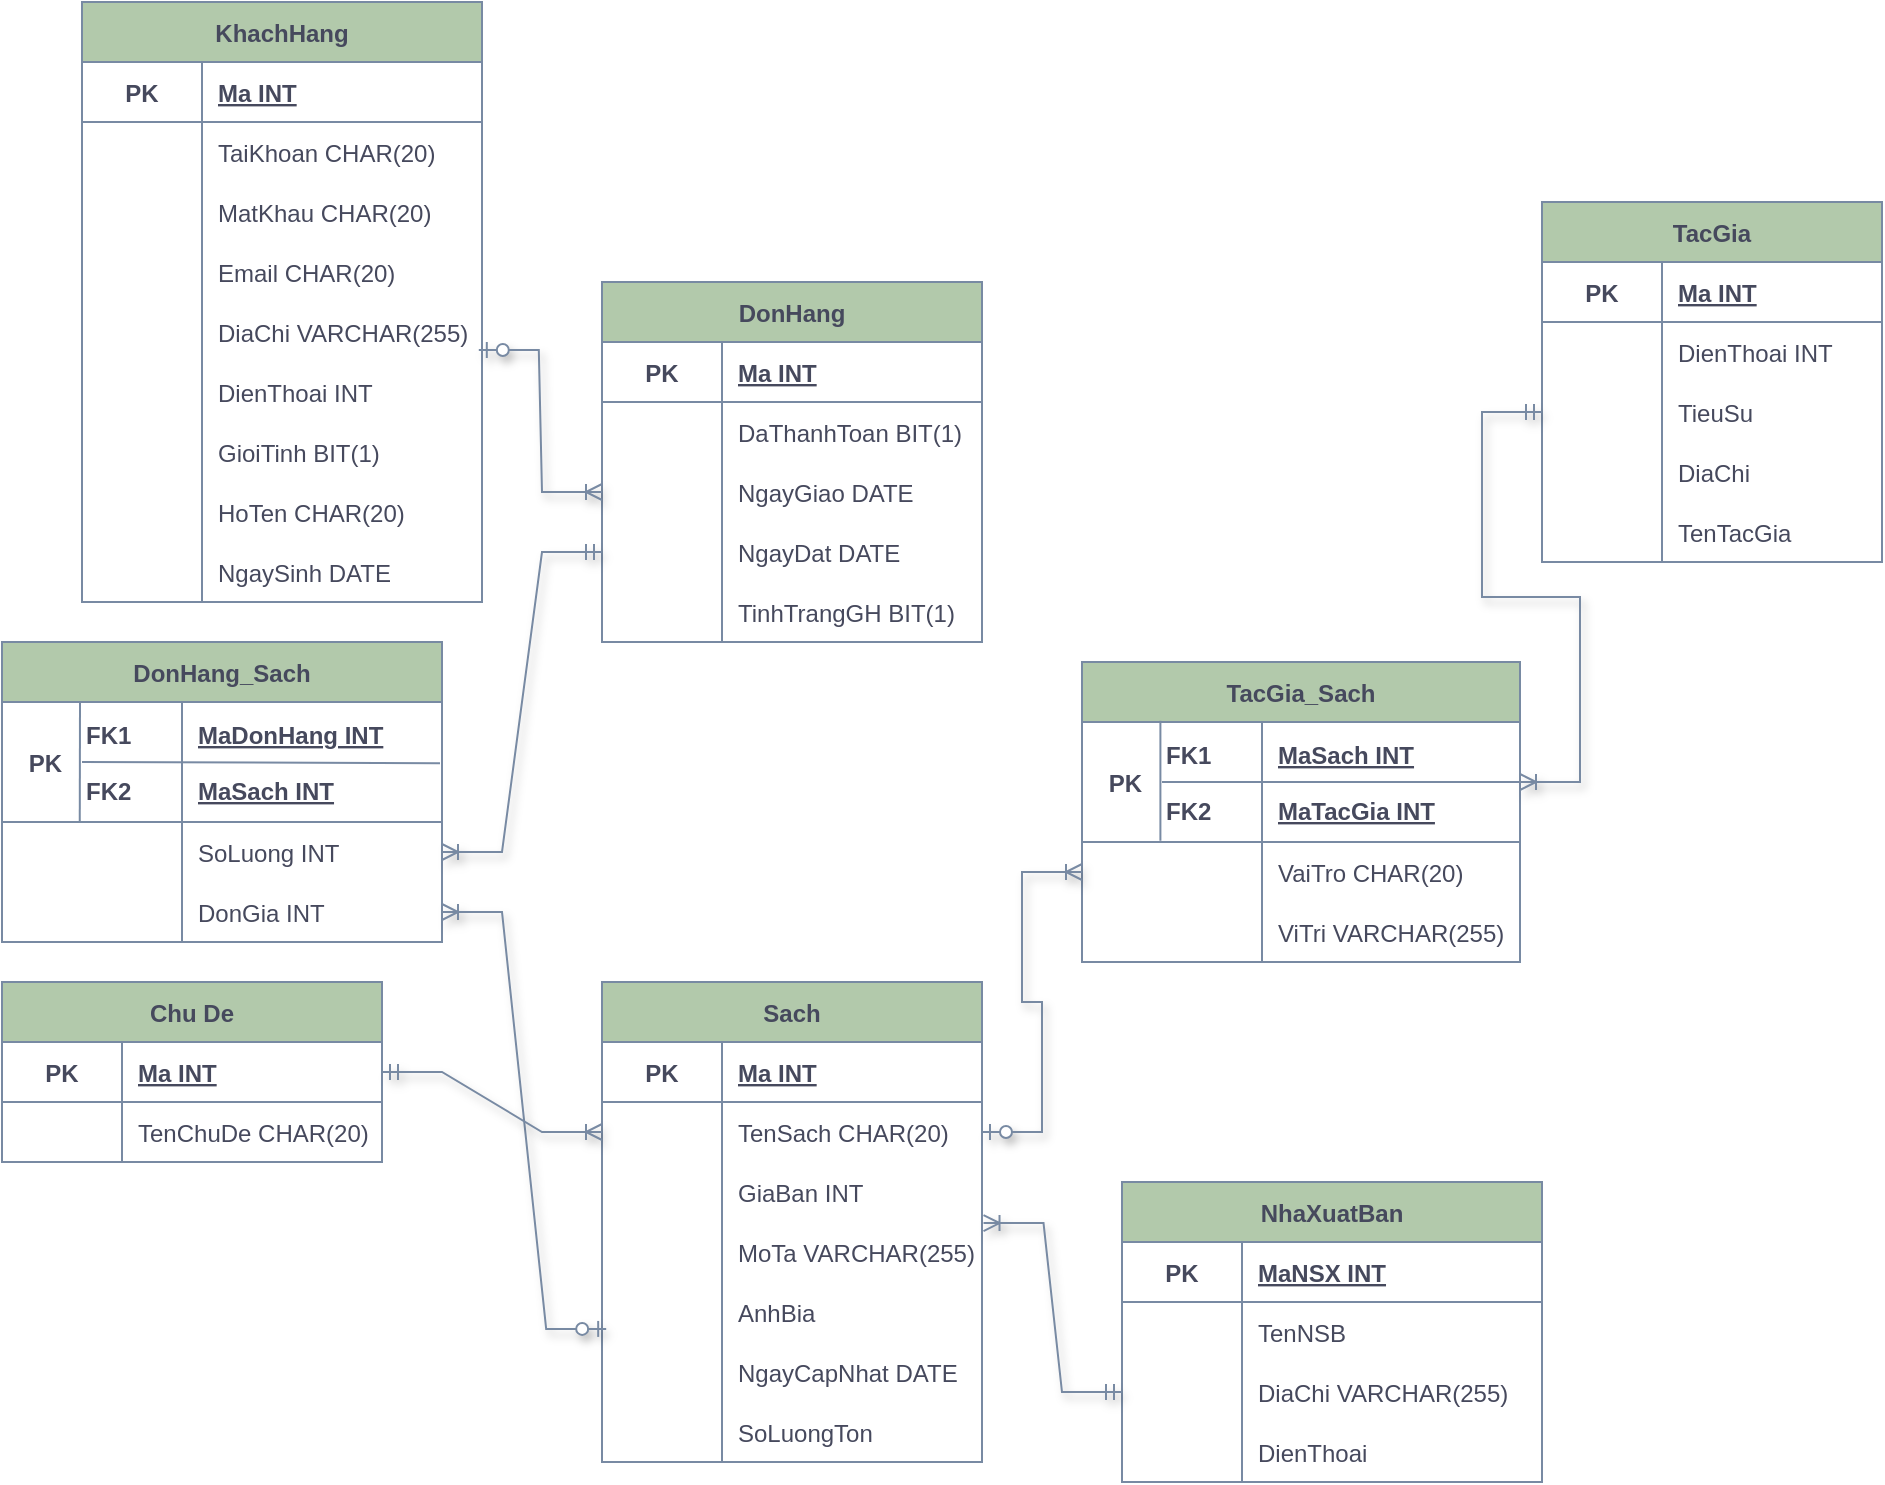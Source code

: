 <mxfile version="20.6.2" type="github">
  <diagram id="5aruswekyXqFwr4gYs5d" name="Trang-1">
    <mxGraphModel dx="876" dy="1682" grid="1" gridSize="10" guides="1" tooltips="1" connect="1" arrows="1" fold="1" page="1" pageScale="1" pageWidth="827" pageHeight="1169" math="0" shadow="0">
      <root>
        <mxCell id="0" />
        <mxCell id="1" parent="0" />
        <mxCell id="GRVDLjK3lSLlRj46JylQ-1" value="NhaXuatBan" style="shape=table;startSize=30;container=1;collapsible=1;childLayout=tableLayout;fixedRows=1;rowLines=0;fontStyle=1;align=center;resizeLast=1;fillColor=#B2C9AB;strokeColor=#788AA3;fontColor=#46495D;" parent="1" vertex="1">
          <mxGeometry x="660" y="250" width="210" height="150" as="geometry" />
        </mxCell>
        <mxCell id="GRVDLjK3lSLlRj46JylQ-5" value="" style="shape=tableRow;horizontal=0;startSize=0;swimlaneHead=0;swimlaneBody=0;fillColor=none;collapsible=0;dropTarget=0;points=[[0,0.5],[1,0.5]];portConstraint=eastwest;top=0;left=0;right=0;bottom=1;strokeColor=#788AA3;fontColor=#46495D;" parent="GRVDLjK3lSLlRj46JylQ-1" vertex="1">
          <mxGeometry y="30" width="210" height="30" as="geometry" />
        </mxCell>
        <mxCell id="GRVDLjK3lSLlRj46JylQ-6" value="PK" style="shape=partialRectangle;connectable=0;fillColor=none;top=0;left=0;bottom=0;right=0;fontStyle=1;overflow=hidden;strokeColor=#788AA3;fontColor=#46495D;" parent="GRVDLjK3lSLlRj46JylQ-5" vertex="1">
          <mxGeometry width="60" height="30" as="geometry">
            <mxRectangle width="60" height="30" as="alternateBounds" />
          </mxGeometry>
        </mxCell>
        <mxCell id="GRVDLjK3lSLlRj46JylQ-7" value="MaNSX INT" style="shape=partialRectangle;connectable=0;fillColor=none;top=0;left=0;bottom=0;right=0;align=left;spacingLeft=6;fontStyle=5;overflow=hidden;strokeColor=#788AA3;fontColor=#46495D;" parent="GRVDLjK3lSLlRj46JylQ-5" vertex="1">
          <mxGeometry x="60" width="150" height="30" as="geometry">
            <mxRectangle width="150" height="30" as="alternateBounds" />
          </mxGeometry>
        </mxCell>
        <mxCell id="GRVDLjK3lSLlRj46JylQ-8" value="" style="shape=tableRow;horizontal=0;startSize=0;swimlaneHead=0;swimlaneBody=0;fillColor=none;collapsible=0;dropTarget=0;points=[[0,0.5],[1,0.5]];portConstraint=eastwest;top=0;left=0;right=0;bottom=0;strokeColor=#788AA3;fontColor=#46495D;" parent="GRVDLjK3lSLlRj46JylQ-1" vertex="1">
          <mxGeometry y="60" width="210" height="30" as="geometry" />
        </mxCell>
        <mxCell id="GRVDLjK3lSLlRj46JylQ-9" value="" style="shape=partialRectangle;connectable=0;fillColor=none;top=0;left=0;bottom=0;right=0;editable=1;overflow=hidden;strokeColor=#788AA3;fontColor=#46495D;" parent="GRVDLjK3lSLlRj46JylQ-8" vertex="1">
          <mxGeometry width="60" height="30" as="geometry">
            <mxRectangle width="60" height="30" as="alternateBounds" />
          </mxGeometry>
        </mxCell>
        <mxCell id="GRVDLjK3lSLlRj46JylQ-10" value="TenNSB" style="shape=partialRectangle;connectable=0;fillColor=none;top=0;left=0;bottom=0;right=0;align=left;spacingLeft=6;overflow=hidden;strokeColor=#788AA3;fontColor=#46495D;" parent="GRVDLjK3lSLlRj46JylQ-8" vertex="1">
          <mxGeometry x="60" width="150" height="30" as="geometry">
            <mxRectangle width="150" height="30" as="alternateBounds" />
          </mxGeometry>
        </mxCell>
        <mxCell id="GRVDLjK3lSLlRj46JylQ-11" value="" style="shape=tableRow;horizontal=0;startSize=0;swimlaneHead=0;swimlaneBody=0;fillColor=none;collapsible=0;dropTarget=0;points=[[0,0.5],[1,0.5]];portConstraint=eastwest;top=0;left=0;right=0;bottom=0;strokeColor=#788AA3;fontColor=#46495D;" parent="GRVDLjK3lSLlRj46JylQ-1" vertex="1">
          <mxGeometry y="90" width="210" height="30" as="geometry" />
        </mxCell>
        <mxCell id="GRVDLjK3lSLlRj46JylQ-12" value="" style="shape=partialRectangle;connectable=0;fillColor=none;top=0;left=0;bottom=0;right=0;editable=1;overflow=hidden;strokeColor=#788AA3;fontColor=#46495D;" parent="GRVDLjK3lSLlRj46JylQ-11" vertex="1">
          <mxGeometry width="60" height="30" as="geometry">
            <mxRectangle width="60" height="30" as="alternateBounds" />
          </mxGeometry>
        </mxCell>
        <mxCell id="GRVDLjK3lSLlRj46JylQ-13" value="DiaChi VARCHAR(255)" style="shape=partialRectangle;connectable=0;fillColor=none;top=0;left=0;bottom=0;right=0;align=left;spacingLeft=6;overflow=hidden;strokeColor=#788AA3;fontColor=#46495D;" parent="GRVDLjK3lSLlRj46JylQ-11" vertex="1">
          <mxGeometry x="60" width="150" height="30" as="geometry">
            <mxRectangle width="150" height="30" as="alternateBounds" />
          </mxGeometry>
        </mxCell>
        <mxCell id="_8lqPlFzKBFkI5BumhjP-27" value="" style="shape=tableRow;horizontal=0;startSize=0;swimlaneHead=0;swimlaneBody=0;fillColor=none;collapsible=0;dropTarget=0;points=[[0,0.5],[1,0.5]];portConstraint=eastwest;top=0;left=0;right=0;bottom=0;strokeColor=#788AA3;fontColor=#46495D;" parent="GRVDLjK3lSLlRj46JylQ-1" vertex="1">
          <mxGeometry y="120" width="210" height="30" as="geometry" />
        </mxCell>
        <mxCell id="_8lqPlFzKBFkI5BumhjP-28" value="" style="shape=partialRectangle;connectable=0;fillColor=none;top=0;left=0;bottom=0;right=0;editable=1;overflow=hidden;strokeColor=#788AA3;fontColor=#46495D;" parent="_8lqPlFzKBFkI5BumhjP-27" vertex="1">
          <mxGeometry width="60" height="30" as="geometry">
            <mxRectangle width="60" height="30" as="alternateBounds" />
          </mxGeometry>
        </mxCell>
        <mxCell id="_8lqPlFzKBFkI5BumhjP-29" value="DienThoai" style="shape=partialRectangle;connectable=0;fillColor=none;top=0;left=0;bottom=0;right=0;align=left;spacingLeft=6;overflow=hidden;strokeColor=#788AA3;fontColor=#46495D;" parent="_8lqPlFzKBFkI5BumhjP-27" vertex="1">
          <mxGeometry x="60" width="150" height="30" as="geometry">
            <mxRectangle width="150" height="30" as="alternateBounds" />
          </mxGeometry>
        </mxCell>
        <mxCell id="GRVDLjK3lSLlRj46JylQ-27" value="TacGia_Sach" style="shape=table;startSize=30;container=1;collapsible=1;childLayout=tableLayout;fixedRows=1;rowLines=0;fontStyle=1;align=center;resizeLast=1;fillColor=#B2C9AB;strokeColor=#788AA3;fontColor=#46495D;" parent="1" vertex="1">
          <mxGeometry x="640" y="-10" width="219" height="150" as="geometry" />
        </mxCell>
        <mxCell id="GRVDLjK3lSLlRj46JylQ-31" value="" style="shape=tableRow;horizontal=0;startSize=0;swimlaneHead=0;swimlaneBody=0;fillColor=none;collapsible=0;dropTarget=0;points=[[0,0.5],[1,0.5]];portConstraint=eastwest;top=0;left=0;right=0;bottom=1;strokeColor=#788AA3;fontColor=#46495D;" parent="GRVDLjK3lSLlRj46JylQ-27" vertex="1">
          <mxGeometry y="30" width="219" height="60" as="geometry" />
        </mxCell>
        <mxCell id="GRVDLjK3lSLlRj46JylQ-32" value="     FK1&#xa; PK               &#xa;     FK2" style="shape=partialRectangle;connectable=0;fillColor=none;top=0;left=0;bottom=0;right=0;fontStyle=1;overflow=hidden;strokeColor=#788AA3;fontColor=#46495D;" parent="GRVDLjK3lSLlRj46JylQ-31" vertex="1">
          <mxGeometry width="90" height="60" as="geometry">
            <mxRectangle width="90" height="60" as="alternateBounds" />
          </mxGeometry>
        </mxCell>
        <mxCell id="GRVDLjK3lSLlRj46JylQ-33" value="MaSach INT&#xa;&#xa;MaTacGia INT" style="shape=partialRectangle;connectable=0;fillColor=none;top=0;left=0;bottom=0;right=0;align=left;spacingLeft=6;fontStyle=5;overflow=hidden;strokeColor=#788AA3;fontColor=#46495D;" parent="GRVDLjK3lSLlRj46JylQ-31" vertex="1">
          <mxGeometry x="90" width="129" height="60" as="geometry">
            <mxRectangle width="129" height="60" as="alternateBounds" />
          </mxGeometry>
        </mxCell>
        <mxCell id="GRVDLjK3lSLlRj46JylQ-34" value="" style="shape=tableRow;horizontal=0;startSize=0;swimlaneHead=0;swimlaneBody=0;fillColor=none;collapsible=0;dropTarget=0;points=[[0,0.5],[1,0.5]];portConstraint=eastwest;top=0;left=0;right=0;bottom=0;strokeColor=#788AA3;fontColor=#46495D;" parent="GRVDLjK3lSLlRj46JylQ-27" vertex="1">
          <mxGeometry y="90" width="219" height="30" as="geometry" />
        </mxCell>
        <mxCell id="GRVDLjK3lSLlRj46JylQ-35" value="" style="shape=partialRectangle;connectable=0;fillColor=none;top=0;left=0;bottom=0;right=0;editable=1;overflow=hidden;strokeColor=#788AA3;fontColor=#46495D;" parent="GRVDLjK3lSLlRj46JylQ-34" vertex="1">
          <mxGeometry width="90" height="30" as="geometry">
            <mxRectangle width="90" height="30" as="alternateBounds" />
          </mxGeometry>
        </mxCell>
        <mxCell id="GRVDLjK3lSLlRj46JylQ-36" value="VaiTro CHAR(20)" style="shape=partialRectangle;connectable=0;fillColor=none;top=0;left=0;bottom=0;right=0;align=left;spacingLeft=6;overflow=hidden;strokeColor=#788AA3;fontColor=#46495D;" parent="GRVDLjK3lSLlRj46JylQ-34" vertex="1">
          <mxGeometry x="90" width="129" height="30" as="geometry">
            <mxRectangle width="129" height="30" as="alternateBounds" />
          </mxGeometry>
        </mxCell>
        <mxCell id="GRVDLjK3lSLlRj46JylQ-37" value="" style="shape=tableRow;horizontal=0;startSize=0;swimlaneHead=0;swimlaneBody=0;fillColor=none;collapsible=0;dropTarget=0;points=[[0,0.5],[1,0.5]];portConstraint=eastwest;top=0;left=0;right=0;bottom=0;strokeColor=#788AA3;fontColor=#46495D;" parent="GRVDLjK3lSLlRj46JylQ-27" vertex="1">
          <mxGeometry y="120" width="219" height="30" as="geometry" />
        </mxCell>
        <mxCell id="GRVDLjK3lSLlRj46JylQ-38" value="" style="shape=partialRectangle;connectable=0;fillColor=none;top=0;left=0;bottom=0;right=0;editable=1;overflow=hidden;strokeColor=#788AA3;fontColor=#46495D;" parent="GRVDLjK3lSLlRj46JylQ-37" vertex="1">
          <mxGeometry width="90" height="30" as="geometry">
            <mxRectangle width="90" height="30" as="alternateBounds" />
          </mxGeometry>
        </mxCell>
        <mxCell id="GRVDLjK3lSLlRj46JylQ-39" value="ViTri VARCHAR(255)" style="shape=partialRectangle;connectable=0;fillColor=none;top=0;left=0;bottom=0;right=0;align=left;spacingLeft=6;overflow=hidden;strokeColor=#788AA3;fontColor=#46495D;" parent="GRVDLjK3lSLlRj46JylQ-37" vertex="1">
          <mxGeometry x="90" width="129" height="30" as="geometry">
            <mxRectangle width="129" height="30" as="alternateBounds" />
          </mxGeometry>
        </mxCell>
        <mxCell id="cKIU4XEHDdA_lgJyvYs4-10" value="" style="endArrow=none;html=1;rounded=0;shadow=0;strokeColor=#788AA3;fontColor=#46495D;fillColor=#B2C9AB;exitX=0.179;exitY=-0.01;exitDx=0;exitDy=0;exitPerimeter=0;entryX=0.179;entryY=-0.021;entryDx=0;entryDy=0;entryPerimeter=0;" edge="1" parent="GRVDLjK3lSLlRj46JylQ-27" source="GRVDLjK3lSLlRj46JylQ-31" target="GRVDLjK3lSLlRj46JylQ-34">
          <mxGeometry relative="1" as="geometry">
            <mxPoint x="-80" y="110" as="sourcePoint" />
            <mxPoint x="34" y="80" as="targetPoint" />
          </mxGeometry>
        </mxCell>
        <mxCell id="GRVDLjK3lSLlRj46JylQ-40" value="Sach" style="shape=table;startSize=30;container=1;collapsible=1;childLayout=tableLayout;fixedRows=1;rowLines=0;fontStyle=1;align=center;resizeLast=1;fillColor=#B2C9AB;strokeColor=#788AA3;fontColor=#46495D;" parent="1" vertex="1">
          <mxGeometry x="400" y="150" width="190" height="240" as="geometry" />
        </mxCell>
        <mxCell id="GRVDLjK3lSLlRj46JylQ-44" value="" style="shape=tableRow;horizontal=0;startSize=0;swimlaneHead=0;swimlaneBody=0;fillColor=none;collapsible=0;dropTarget=0;points=[[0,0.5],[1,0.5]];portConstraint=eastwest;top=0;left=0;right=0;bottom=1;strokeColor=#788AA3;fontColor=#46495D;" parent="GRVDLjK3lSLlRj46JylQ-40" vertex="1">
          <mxGeometry y="30" width="190" height="30" as="geometry" />
        </mxCell>
        <mxCell id="GRVDLjK3lSLlRj46JylQ-45" value="PK" style="shape=partialRectangle;connectable=0;fillColor=none;top=0;left=0;bottom=0;right=0;fontStyle=1;overflow=hidden;strokeColor=#788AA3;fontColor=#46495D;" parent="GRVDLjK3lSLlRj46JylQ-44" vertex="1">
          <mxGeometry width="60" height="30" as="geometry">
            <mxRectangle width="60" height="30" as="alternateBounds" />
          </mxGeometry>
        </mxCell>
        <mxCell id="GRVDLjK3lSLlRj46JylQ-46" value="Ma INT" style="shape=partialRectangle;connectable=0;fillColor=none;top=0;left=0;bottom=0;right=0;align=left;spacingLeft=6;fontStyle=5;overflow=hidden;strokeColor=#788AA3;fontColor=#46495D;" parent="GRVDLjK3lSLlRj46JylQ-44" vertex="1">
          <mxGeometry x="60" width="130" height="30" as="geometry">
            <mxRectangle width="130" height="30" as="alternateBounds" />
          </mxGeometry>
        </mxCell>
        <mxCell id="GRVDLjK3lSLlRj46JylQ-47" value="" style="shape=tableRow;horizontal=0;startSize=0;swimlaneHead=0;swimlaneBody=0;fillColor=none;collapsible=0;dropTarget=0;points=[[0,0.5],[1,0.5]];portConstraint=eastwest;top=0;left=0;right=0;bottom=0;strokeColor=#788AA3;fontColor=#46495D;" parent="GRVDLjK3lSLlRj46JylQ-40" vertex="1">
          <mxGeometry y="60" width="190" height="30" as="geometry" />
        </mxCell>
        <mxCell id="GRVDLjK3lSLlRj46JylQ-48" value="" style="shape=partialRectangle;connectable=0;fillColor=none;top=0;left=0;bottom=0;right=0;editable=1;overflow=hidden;strokeColor=#788AA3;fontColor=#46495D;" parent="GRVDLjK3lSLlRj46JylQ-47" vertex="1">
          <mxGeometry width="60" height="30" as="geometry">
            <mxRectangle width="60" height="30" as="alternateBounds" />
          </mxGeometry>
        </mxCell>
        <mxCell id="GRVDLjK3lSLlRj46JylQ-49" value="TenSach CHAR(20)" style="shape=partialRectangle;connectable=0;fillColor=none;top=0;left=0;bottom=0;right=0;align=left;spacingLeft=6;overflow=hidden;strokeColor=#788AA3;fontColor=#46495D;" parent="GRVDLjK3lSLlRj46JylQ-47" vertex="1">
          <mxGeometry x="60" width="130" height="30" as="geometry">
            <mxRectangle width="130" height="30" as="alternateBounds" />
          </mxGeometry>
        </mxCell>
        <mxCell id="GRVDLjK3lSLlRj46JylQ-50" value="" style="shape=tableRow;horizontal=0;startSize=0;swimlaneHead=0;swimlaneBody=0;fillColor=none;collapsible=0;dropTarget=0;points=[[0,0.5],[1,0.5]];portConstraint=eastwest;top=0;left=0;right=0;bottom=0;strokeColor=#788AA3;fontColor=#46495D;" parent="GRVDLjK3lSLlRj46JylQ-40" vertex="1">
          <mxGeometry y="90" width="190" height="30" as="geometry" />
        </mxCell>
        <mxCell id="GRVDLjK3lSLlRj46JylQ-51" value="" style="shape=partialRectangle;connectable=0;fillColor=none;top=0;left=0;bottom=0;right=0;editable=1;overflow=hidden;strokeColor=#788AA3;fontColor=#46495D;" parent="GRVDLjK3lSLlRj46JylQ-50" vertex="1">
          <mxGeometry width="60" height="30" as="geometry">
            <mxRectangle width="60" height="30" as="alternateBounds" />
          </mxGeometry>
        </mxCell>
        <mxCell id="GRVDLjK3lSLlRj46JylQ-52" value="GiaBan INT" style="shape=partialRectangle;connectable=0;fillColor=none;top=0;left=0;bottom=0;right=0;align=left;spacingLeft=6;overflow=hidden;strokeColor=#788AA3;fontColor=#46495D;" parent="GRVDLjK3lSLlRj46JylQ-50" vertex="1">
          <mxGeometry x="60" width="130" height="30" as="geometry">
            <mxRectangle width="130" height="30" as="alternateBounds" />
          </mxGeometry>
        </mxCell>
        <mxCell id="GRVDLjK3lSLlRj46JylQ-144" value="" style="shape=tableRow;horizontal=0;startSize=0;swimlaneHead=0;swimlaneBody=0;fillColor=none;collapsible=0;dropTarget=0;points=[[0,0.5],[1,0.5]];portConstraint=eastwest;top=0;left=0;right=0;bottom=0;strokeColor=#788AA3;fontColor=#46495D;" parent="GRVDLjK3lSLlRj46JylQ-40" vertex="1">
          <mxGeometry y="120" width="190" height="30" as="geometry" />
        </mxCell>
        <mxCell id="GRVDLjK3lSLlRj46JylQ-145" value="" style="shape=partialRectangle;connectable=0;fillColor=none;top=0;left=0;bottom=0;right=0;editable=1;overflow=hidden;strokeColor=#788AA3;fontColor=#46495D;" parent="GRVDLjK3lSLlRj46JylQ-144" vertex="1">
          <mxGeometry width="60" height="30" as="geometry">
            <mxRectangle width="60" height="30" as="alternateBounds" />
          </mxGeometry>
        </mxCell>
        <mxCell id="GRVDLjK3lSLlRj46JylQ-146" value="MoTa VARCHAR(255)" style="shape=partialRectangle;connectable=0;fillColor=none;top=0;left=0;bottom=0;right=0;align=left;spacingLeft=6;overflow=hidden;strokeColor=#788AA3;fontColor=#46495D;" parent="GRVDLjK3lSLlRj46JylQ-144" vertex="1">
          <mxGeometry x="60" width="130" height="30" as="geometry">
            <mxRectangle width="130" height="30" as="alternateBounds" />
          </mxGeometry>
        </mxCell>
        <mxCell id="GRVDLjK3lSLlRj46JylQ-147" value="" style="shape=tableRow;horizontal=0;startSize=0;swimlaneHead=0;swimlaneBody=0;fillColor=none;collapsible=0;dropTarget=0;points=[[0,0.5],[1,0.5]];portConstraint=eastwest;top=0;left=0;right=0;bottom=0;strokeColor=#788AA3;fontColor=#46495D;" parent="GRVDLjK3lSLlRj46JylQ-40" vertex="1">
          <mxGeometry y="150" width="190" height="30" as="geometry" />
        </mxCell>
        <mxCell id="GRVDLjK3lSLlRj46JylQ-148" value="" style="shape=partialRectangle;connectable=0;fillColor=none;top=0;left=0;bottom=0;right=0;editable=1;overflow=hidden;strokeColor=#788AA3;fontColor=#46495D;" parent="GRVDLjK3lSLlRj46JylQ-147" vertex="1">
          <mxGeometry width="60" height="30" as="geometry">
            <mxRectangle width="60" height="30" as="alternateBounds" />
          </mxGeometry>
        </mxCell>
        <mxCell id="GRVDLjK3lSLlRj46JylQ-149" value="AnhBia" style="shape=partialRectangle;connectable=0;fillColor=none;top=0;left=0;bottom=0;right=0;align=left;spacingLeft=6;overflow=hidden;strokeColor=#788AA3;fontColor=#46495D;" parent="GRVDLjK3lSLlRj46JylQ-147" vertex="1">
          <mxGeometry x="60" width="130" height="30" as="geometry">
            <mxRectangle width="130" height="30" as="alternateBounds" />
          </mxGeometry>
        </mxCell>
        <mxCell id="_8lqPlFzKBFkI5BumhjP-11" value="" style="shape=tableRow;horizontal=0;startSize=0;swimlaneHead=0;swimlaneBody=0;fillColor=none;collapsible=0;dropTarget=0;points=[[0,0.5],[1,0.5]];portConstraint=eastwest;top=0;left=0;right=0;bottom=0;strokeColor=#788AA3;fontColor=#46495D;" parent="GRVDLjK3lSLlRj46JylQ-40" vertex="1">
          <mxGeometry y="180" width="190" height="30" as="geometry" />
        </mxCell>
        <mxCell id="_8lqPlFzKBFkI5BumhjP-12" value="" style="shape=partialRectangle;connectable=0;fillColor=none;top=0;left=0;bottom=0;right=0;editable=1;overflow=hidden;strokeColor=#788AA3;fontColor=#46495D;" parent="_8lqPlFzKBFkI5BumhjP-11" vertex="1">
          <mxGeometry width="60" height="30" as="geometry">
            <mxRectangle width="60" height="30" as="alternateBounds" />
          </mxGeometry>
        </mxCell>
        <mxCell id="_8lqPlFzKBFkI5BumhjP-13" value="NgayCapNhat DATE" style="shape=partialRectangle;connectable=0;fillColor=none;top=0;left=0;bottom=0;right=0;align=left;spacingLeft=6;overflow=hidden;strokeColor=#788AA3;fontColor=#46495D;" parent="_8lqPlFzKBFkI5BumhjP-11" vertex="1">
          <mxGeometry x="60" width="130" height="30" as="geometry">
            <mxRectangle width="130" height="30" as="alternateBounds" />
          </mxGeometry>
        </mxCell>
        <mxCell id="_8lqPlFzKBFkI5BumhjP-14" value="" style="shape=tableRow;horizontal=0;startSize=0;swimlaneHead=0;swimlaneBody=0;fillColor=none;collapsible=0;dropTarget=0;points=[[0,0.5],[1,0.5]];portConstraint=eastwest;top=0;left=0;right=0;bottom=0;strokeColor=#788AA3;fontColor=#46495D;" parent="GRVDLjK3lSLlRj46JylQ-40" vertex="1">
          <mxGeometry y="210" width="190" height="30" as="geometry" />
        </mxCell>
        <mxCell id="_8lqPlFzKBFkI5BumhjP-15" value="" style="shape=partialRectangle;connectable=0;fillColor=none;top=0;left=0;bottom=0;right=0;editable=1;overflow=hidden;strokeColor=#788AA3;fontColor=#46495D;" parent="_8lqPlFzKBFkI5BumhjP-14" vertex="1">
          <mxGeometry width="60" height="30" as="geometry">
            <mxRectangle width="60" height="30" as="alternateBounds" />
          </mxGeometry>
        </mxCell>
        <mxCell id="_8lqPlFzKBFkI5BumhjP-16" value="SoLuongTon" style="shape=partialRectangle;connectable=0;fillColor=none;top=0;left=0;bottom=0;right=0;align=left;spacingLeft=6;overflow=hidden;strokeColor=#788AA3;fontColor=#46495D;" parent="_8lqPlFzKBFkI5BumhjP-14" vertex="1">
          <mxGeometry x="60" width="130" height="30" as="geometry">
            <mxRectangle width="130" height="30" as="alternateBounds" />
          </mxGeometry>
        </mxCell>
        <mxCell id="GRVDLjK3lSLlRj46JylQ-53" value="Chu De" style="shape=table;startSize=30;container=1;collapsible=1;childLayout=tableLayout;fixedRows=1;rowLines=0;fontStyle=1;align=center;resizeLast=1;fillColor=#B2C9AB;strokeColor=#788AA3;fontColor=#46495D;" parent="1" vertex="1">
          <mxGeometry x="100" y="150" width="190" height="90" as="geometry" />
        </mxCell>
        <mxCell id="GRVDLjK3lSLlRj46JylQ-57" value="" style="shape=tableRow;horizontal=0;startSize=0;swimlaneHead=0;swimlaneBody=0;fillColor=none;collapsible=0;dropTarget=0;points=[[0,0.5],[1,0.5]];portConstraint=eastwest;top=0;left=0;right=0;bottom=1;strokeColor=#788AA3;fontColor=#46495D;" parent="GRVDLjK3lSLlRj46JylQ-53" vertex="1">
          <mxGeometry y="30" width="190" height="30" as="geometry" />
        </mxCell>
        <mxCell id="GRVDLjK3lSLlRj46JylQ-58" value="PK" style="shape=partialRectangle;connectable=0;fillColor=none;top=0;left=0;bottom=0;right=0;fontStyle=1;overflow=hidden;strokeColor=#788AA3;fontColor=#46495D;" parent="GRVDLjK3lSLlRj46JylQ-57" vertex="1">
          <mxGeometry width="60" height="30" as="geometry">
            <mxRectangle width="60" height="30" as="alternateBounds" />
          </mxGeometry>
        </mxCell>
        <mxCell id="GRVDLjK3lSLlRj46JylQ-59" value="Ma INT" style="shape=partialRectangle;connectable=0;fillColor=none;top=0;left=0;bottom=0;right=0;align=left;spacingLeft=6;fontStyle=5;overflow=hidden;strokeColor=#788AA3;fontColor=#46495D;" parent="GRVDLjK3lSLlRj46JylQ-57" vertex="1">
          <mxGeometry x="60" width="130" height="30" as="geometry">
            <mxRectangle width="130" height="30" as="alternateBounds" />
          </mxGeometry>
        </mxCell>
        <mxCell id="GRVDLjK3lSLlRj46JylQ-60" value="" style="shape=tableRow;horizontal=0;startSize=0;swimlaneHead=0;swimlaneBody=0;fillColor=none;collapsible=0;dropTarget=0;points=[[0,0.5],[1,0.5]];portConstraint=eastwest;top=0;left=0;right=0;bottom=0;strokeColor=#788AA3;fontColor=#46495D;" parent="GRVDLjK3lSLlRj46JylQ-53" vertex="1">
          <mxGeometry y="60" width="190" height="30" as="geometry" />
        </mxCell>
        <mxCell id="GRVDLjK3lSLlRj46JylQ-61" value="" style="shape=partialRectangle;connectable=0;fillColor=none;top=0;left=0;bottom=0;right=0;editable=1;overflow=hidden;strokeColor=#788AA3;fontColor=#46495D;" parent="GRVDLjK3lSLlRj46JylQ-60" vertex="1">
          <mxGeometry width="60" height="30" as="geometry">
            <mxRectangle width="60" height="30" as="alternateBounds" />
          </mxGeometry>
        </mxCell>
        <mxCell id="GRVDLjK3lSLlRj46JylQ-62" value="TenChuDe CHAR(20)" style="shape=partialRectangle;connectable=0;fillColor=none;top=0;left=0;bottom=0;right=0;align=left;spacingLeft=6;overflow=hidden;strokeColor=#788AA3;fontColor=#46495D;" parent="GRVDLjK3lSLlRj46JylQ-60" vertex="1">
          <mxGeometry x="60" width="130" height="30" as="geometry">
            <mxRectangle width="130" height="30" as="alternateBounds" />
          </mxGeometry>
        </mxCell>
        <mxCell id="GRVDLjK3lSLlRj46JylQ-66" value="TacGia" style="shape=table;startSize=30;container=1;collapsible=1;childLayout=tableLayout;fixedRows=1;rowLines=0;fontStyle=1;align=center;resizeLast=1;fillColor=#B2C9AB;strokeColor=#788AA3;fontColor=#46495D;" parent="1" vertex="1">
          <mxGeometry x="870" y="-240" width="170" height="180" as="geometry" />
        </mxCell>
        <mxCell id="GRVDLjK3lSLlRj46JylQ-70" value="" style="shape=tableRow;horizontal=0;startSize=0;swimlaneHead=0;swimlaneBody=0;fillColor=none;collapsible=0;dropTarget=0;points=[[0,0.5],[1,0.5]];portConstraint=eastwest;top=0;left=0;right=0;bottom=1;strokeColor=#788AA3;fontColor=#46495D;" parent="GRVDLjK3lSLlRj46JylQ-66" vertex="1">
          <mxGeometry y="30" width="170" height="30" as="geometry" />
        </mxCell>
        <mxCell id="GRVDLjK3lSLlRj46JylQ-71" value="PK" style="shape=partialRectangle;connectable=0;fillColor=none;top=0;left=0;bottom=0;right=0;fontStyle=1;overflow=hidden;strokeColor=#788AA3;fontColor=#46495D;" parent="GRVDLjK3lSLlRj46JylQ-70" vertex="1">
          <mxGeometry width="60" height="30" as="geometry">
            <mxRectangle width="60" height="30" as="alternateBounds" />
          </mxGeometry>
        </mxCell>
        <mxCell id="GRVDLjK3lSLlRj46JylQ-72" value="Ma INT" style="shape=partialRectangle;connectable=0;fillColor=none;top=0;left=0;bottom=0;right=0;align=left;spacingLeft=6;fontStyle=5;overflow=hidden;strokeColor=#788AA3;fontColor=#46495D;" parent="GRVDLjK3lSLlRj46JylQ-70" vertex="1">
          <mxGeometry x="60" width="110" height="30" as="geometry">
            <mxRectangle width="110" height="30" as="alternateBounds" />
          </mxGeometry>
        </mxCell>
        <mxCell id="GRVDLjK3lSLlRj46JylQ-73" value="" style="shape=tableRow;horizontal=0;startSize=0;swimlaneHead=0;swimlaneBody=0;fillColor=none;collapsible=0;dropTarget=0;points=[[0,0.5],[1,0.5]];portConstraint=eastwest;top=0;left=0;right=0;bottom=0;strokeColor=#788AA3;fontColor=#46495D;" parent="GRVDLjK3lSLlRj46JylQ-66" vertex="1">
          <mxGeometry y="60" width="170" height="30" as="geometry" />
        </mxCell>
        <mxCell id="GRVDLjK3lSLlRj46JylQ-74" value="" style="shape=partialRectangle;connectable=0;fillColor=none;top=0;left=0;bottom=0;right=0;editable=1;overflow=hidden;strokeColor=#788AA3;fontColor=#46495D;" parent="GRVDLjK3lSLlRj46JylQ-73" vertex="1">
          <mxGeometry width="60" height="30" as="geometry">
            <mxRectangle width="60" height="30" as="alternateBounds" />
          </mxGeometry>
        </mxCell>
        <mxCell id="GRVDLjK3lSLlRj46JylQ-75" value="DienThoai INT" style="shape=partialRectangle;connectable=0;fillColor=none;top=0;left=0;bottom=0;right=0;align=left;spacingLeft=6;overflow=hidden;strokeColor=#788AA3;fontColor=#46495D;" parent="GRVDLjK3lSLlRj46JylQ-73" vertex="1">
          <mxGeometry x="60" width="110" height="30" as="geometry">
            <mxRectangle width="110" height="30" as="alternateBounds" />
          </mxGeometry>
        </mxCell>
        <mxCell id="GRVDLjK3lSLlRj46JylQ-76" value="" style="shape=tableRow;horizontal=0;startSize=0;swimlaneHead=0;swimlaneBody=0;fillColor=none;collapsible=0;dropTarget=0;points=[[0,0.5],[1,0.5]];portConstraint=eastwest;top=0;left=0;right=0;bottom=0;strokeColor=#788AA3;fontColor=#46495D;" parent="GRVDLjK3lSLlRj46JylQ-66" vertex="1">
          <mxGeometry y="90" width="170" height="30" as="geometry" />
        </mxCell>
        <mxCell id="GRVDLjK3lSLlRj46JylQ-77" value="" style="shape=partialRectangle;connectable=0;fillColor=none;top=0;left=0;bottom=0;right=0;editable=1;overflow=hidden;strokeColor=#788AA3;fontColor=#46495D;" parent="GRVDLjK3lSLlRj46JylQ-76" vertex="1">
          <mxGeometry width="60" height="30" as="geometry">
            <mxRectangle width="60" height="30" as="alternateBounds" />
          </mxGeometry>
        </mxCell>
        <mxCell id="GRVDLjK3lSLlRj46JylQ-78" value="TieuSu" style="shape=partialRectangle;connectable=0;fillColor=none;top=0;left=0;bottom=0;right=0;align=left;spacingLeft=6;overflow=hidden;strokeColor=#788AA3;fontColor=#46495D;" parent="GRVDLjK3lSLlRj46JylQ-76" vertex="1">
          <mxGeometry x="60" width="110" height="30" as="geometry">
            <mxRectangle width="110" height="30" as="alternateBounds" />
          </mxGeometry>
        </mxCell>
        <mxCell id="GRVDLjK3lSLlRj46JylQ-132" value="" style="shape=tableRow;horizontal=0;startSize=0;swimlaneHead=0;swimlaneBody=0;fillColor=none;collapsible=0;dropTarget=0;points=[[0,0.5],[1,0.5]];portConstraint=eastwest;top=0;left=0;right=0;bottom=0;strokeColor=#788AA3;fontColor=#46495D;" parent="GRVDLjK3lSLlRj46JylQ-66" vertex="1">
          <mxGeometry y="120" width="170" height="30" as="geometry" />
        </mxCell>
        <mxCell id="GRVDLjK3lSLlRj46JylQ-133" value="" style="shape=partialRectangle;connectable=0;fillColor=none;top=0;left=0;bottom=0;right=0;editable=1;overflow=hidden;strokeColor=#788AA3;fontColor=#46495D;" parent="GRVDLjK3lSLlRj46JylQ-132" vertex="1">
          <mxGeometry width="60" height="30" as="geometry">
            <mxRectangle width="60" height="30" as="alternateBounds" />
          </mxGeometry>
        </mxCell>
        <mxCell id="GRVDLjK3lSLlRj46JylQ-134" value="DiaChi" style="shape=partialRectangle;connectable=0;fillColor=none;top=0;left=0;bottom=0;right=0;align=left;spacingLeft=6;overflow=hidden;strokeColor=#788AA3;fontColor=#46495D;" parent="GRVDLjK3lSLlRj46JylQ-132" vertex="1">
          <mxGeometry x="60" width="110" height="30" as="geometry">
            <mxRectangle width="110" height="30" as="alternateBounds" />
          </mxGeometry>
        </mxCell>
        <mxCell id="GRVDLjK3lSLlRj46JylQ-135" value="" style="shape=tableRow;horizontal=0;startSize=0;swimlaneHead=0;swimlaneBody=0;fillColor=none;collapsible=0;dropTarget=0;points=[[0,0.5],[1,0.5]];portConstraint=eastwest;top=0;left=0;right=0;bottom=0;strokeColor=#788AA3;fontColor=#46495D;" parent="GRVDLjK3lSLlRj46JylQ-66" vertex="1">
          <mxGeometry y="150" width="170" height="30" as="geometry" />
        </mxCell>
        <mxCell id="GRVDLjK3lSLlRj46JylQ-136" value="" style="shape=partialRectangle;connectable=0;fillColor=none;top=0;left=0;bottom=0;right=0;editable=1;overflow=hidden;strokeColor=#788AA3;fontColor=#46495D;" parent="GRVDLjK3lSLlRj46JylQ-135" vertex="1">
          <mxGeometry width="60" height="30" as="geometry">
            <mxRectangle width="60" height="30" as="alternateBounds" />
          </mxGeometry>
        </mxCell>
        <mxCell id="GRVDLjK3lSLlRj46JylQ-137" value="TenTacGia" style="shape=partialRectangle;connectable=0;fillColor=none;top=0;left=0;bottom=0;right=0;align=left;spacingLeft=6;overflow=hidden;strokeColor=#788AA3;fontColor=#46495D;" parent="GRVDLjK3lSLlRj46JylQ-135" vertex="1">
          <mxGeometry x="60" width="110" height="30" as="geometry">
            <mxRectangle width="110" height="30" as="alternateBounds" />
          </mxGeometry>
        </mxCell>
        <mxCell id="GRVDLjK3lSLlRj46JylQ-79" value="DonHang" style="shape=table;startSize=30;container=1;collapsible=1;childLayout=tableLayout;fixedRows=1;rowLines=0;fontStyle=1;align=center;resizeLast=1;fillColor=#B2C9AB;strokeColor=#788AA3;fontColor=#46495D;" parent="1" vertex="1">
          <mxGeometry x="400" y="-200" width="190" height="180" as="geometry" />
        </mxCell>
        <mxCell id="GRVDLjK3lSLlRj46JylQ-83" value="" style="shape=tableRow;horizontal=0;startSize=0;swimlaneHead=0;swimlaneBody=0;fillColor=none;collapsible=0;dropTarget=0;points=[[0,0.5],[1,0.5]];portConstraint=eastwest;top=0;left=0;right=0;bottom=1;strokeColor=#788AA3;fontColor=#46495D;" parent="GRVDLjK3lSLlRj46JylQ-79" vertex="1">
          <mxGeometry y="30" width="190" height="30" as="geometry" />
        </mxCell>
        <mxCell id="GRVDLjK3lSLlRj46JylQ-84" value="PK" style="shape=partialRectangle;connectable=0;fillColor=none;top=0;left=0;bottom=0;right=0;fontStyle=1;overflow=hidden;strokeColor=#788AA3;fontColor=#46495D;" parent="GRVDLjK3lSLlRj46JylQ-83" vertex="1">
          <mxGeometry width="60" height="30" as="geometry">
            <mxRectangle width="60" height="30" as="alternateBounds" />
          </mxGeometry>
        </mxCell>
        <mxCell id="GRVDLjK3lSLlRj46JylQ-85" value="Ma INT" style="shape=partialRectangle;connectable=0;fillColor=none;top=0;left=0;bottom=0;right=0;align=left;spacingLeft=6;fontStyle=5;overflow=hidden;strokeColor=#788AA3;fontColor=#46495D;" parent="GRVDLjK3lSLlRj46JylQ-83" vertex="1">
          <mxGeometry x="60" width="130" height="30" as="geometry">
            <mxRectangle width="130" height="30" as="alternateBounds" />
          </mxGeometry>
        </mxCell>
        <mxCell id="GRVDLjK3lSLlRj46JylQ-86" value="" style="shape=tableRow;horizontal=0;startSize=0;swimlaneHead=0;swimlaneBody=0;fillColor=none;collapsible=0;dropTarget=0;points=[[0,0.5],[1,0.5]];portConstraint=eastwest;top=0;left=0;right=0;bottom=0;strokeColor=#788AA3;fontColor=#46495D;" parent="GRVDLjK3lSLlRj46JylQ-79" vertex="1">
          <mxGeometry y="60" width="190" height="30" as="geometry" />
        </mxCell>
        <mxCell id="GRVDLjK3lSLlRj46JylQ-87" value="" style="shape=partialRectangle;connectable=0;fillColor=none;top=0;left=0;bottom=0;right=0;editable=1;overflow=hidden;strokeColor=#788AA3;fontColor=#46495D;" parent="GRVDLjK3lSLlRj46JylQ-86" vertex="1">
          <mxGeometry width="60" height="30" as="geometry">
            <mxRectangle width="60" height="30" as="alternateBounds" />
          </mxGeometry>
        </mxCell>
        <mxCell id="GRVDLjK3lSLlRj46JylQ-88" value="DaThanhToan BIT(1)" style="shape=partialRectangle;connectable=0;fillColor=none;top=0;left=0;bottom=0;right=0;align=left;spacingLeft=6;overflow=hidden;strokeColor=#788AA3;fontColor=#46495D;" parent="GRVDLjK3lSLlRj46JylQ-86" vertex="1">
          <mxGeometry x="60" width="130" height="30" as="geometry">
            <mxRectangle width="130" height="30" as="alternateBounds" />
          </mxGeometry>
        </mxCell>
        <mxCell id="GRVDLjK3lSLlRj46JylQ-89" value="" style="shape=tableRow;horizontal=0;startSize=0;swimlaneHead=0;swimlaneBody=0;fillColor=none;collapsible=0;dropTarget=0;points=[[0,0.5],[1,0.5]];portConstraint=eastwest;top=0;left=0;right=0;bottom=0;strokeColor=#788AA3;fontColor=#46495D;" parent="GRVDLjK3lSLlRj46JylQ-79" vertex="1">
          <mxGeometry y="90" width="190" height="30" as="geometry" />
        </mxCell>
        <mxCell id="GRVDLjK3lSLlRj46JylQ-90" value="" style="shape=partialRectangle;connectable=0;fillColor=none;top=0;left=0;bottom=0;right=0;editable=1;overflow=hidden;strokeColor=#788AA3;fontColor=#46495D;" parent="GRVDLjK3lSLlRj46JylQ-89" vertex="1">
          <mxGeometry width="60" height="30" as="geometry">
            <mxRectangle width="60" height="30" as="alternateBounds" />
          </mxGeometry>
        </mxCell>
        <mxCell id="GRVDLjK3lSLlRj46JylQ-91" value="NgayGiao DATE" style="shape=partialRectangle;connectable=0;fillColor=none;top=0;left=0;bottom=0;right=0;align=left;spacingLeft=6;overflow=hidden;strokeColor=#788AA3;fontColor=#46495D;" parent="GRVDLjK3lSLlRj46JylQ-89" vertex="1">
          <mxGeometry x="60" width="130" height="30" as="geometry">
            <mxRectangle width="130" height="30" as="alternateBounds" />
          </mxGeometry>
        </mxCell>
        <mxCell id="GRVDLjK3lSLlRj46JylQ-123" value="" style="shape=tableRow;horizontal=0;startSize=0;swimlaneHead=0;swimlaneBody=0;fillColor=none;collapsible=0;dropTarget=0;points=[[0,0.5],[1,0.5]];portConstraint=eastwest;top=0;left=0;right=0;bottom=0;strokeColor=#788AA3;fontColor=#46495D;" parent="GRVDLjK3lSLlRj46JylQ-79" vertex="1">
          <mxGeometry y="120" width="190" height="30" as="geometry" />
        </mxCell>
        <mxCell id="GRVDLjK3lSLlRj46JylQ-124" value="" style="shape=partialRectangle;connectable=0;fillColor=none;top=0;left=0;bottom=0;right=0;editable=1;overflow=hidden;strokeColor=#788AA3;fontColor=#46495D;" parent="GRVDLjK3lSLlRj46JylQ-123" vertex="1">
          <mxGeometry width="60" height="30" as="geometry">
            <mxRectangle width="60" height="30" as="alternateBounds" />
          </mxGeometry>
        </mxCell>
        <mxCell id="GRVDLjK3lSLlRj46JylQ-125" value="NgayDat DATE" style="shape=partialRectangle;connectable=0;fillColor=none;top=0;left=0;bottom=0;right=0;align=left;spacingLeft=6;overflow=hidden;strokeColor=#788AA3;fontColor=#46495D;" parent="GRVDLjK3lSLlRj46JylQ-123" vertex="1">
          <mxGeometry x="60" width="130" height="30" as="geometry">
            <mxRectangle width="130" height="30" as="alternateBounds" />
          </mxGeometry>
        </mxCell>
        <mxCell id="GRVDLjK3lSLlRj46JylQ-126" value="" style="shape=tableRow;horizontal=0;startSize=0;swimlaneHead=0;swimlaneBody=0;fillColor=none;collapsible=0;dropTarget=0;points=[[0,0.5],[1,0.5]];portConstraint=eastwest;top=0;left=0;right=0;bottom=0;strokeColor=#788AA3;fontColor=#46495D;" parent="GRVDLjK3lSLlRj46JylQ-79" vertex="1">
          <mxGeometry y="150" width="190" height="30" as="geometry" />
        </mxCell>
        <mxCell id="GRVDLjK3lSLlRj46JylQ-127" value="" style="shape=partialRectangle;connectable=0;fillColor=none;top=0;left=0;bottom=0;right=0;editable=1;overflow=hidden;strokeColor=#788AA3;fontColor=#46495D;" parent="GRVDLjK3lSLlRj46JylQ-126" vertex="1">
          <mxGeometry width="60" height="30" as="geometry">
            <mxRectangle width="60" height="30" as="alternateBounds" />
          </mxGeometry>
        </mxCell>
        <mxCell id="GRVDLjK3lSLlRj46JylQ-128" value="TinhTrangGH BIT(1)" style="shape=partialRectangle;connectable=0;fillColor=none;top=0;left=0;bottom=0;right=0;align=left;spacingLeft=6;overflow=hidden;strokeColor=#788AA3;fontColor=#46495D;" parent="GRVDLjK3lSLlRj46JylQ-126" vertex="1">
          <mxGeometry x="60" width="130" height="30" as="geometry">
            <mxRectangle width="130" height="30" as="alternateBounds" />
          </mxGeometry>
        </mxCell>
        <mxCell id="GRVDLjK3lSLlRj46JylQ-92" value="KhachHang" style="shape=table;startSize=30;container=1;collapsible=1;childLayout=tableLayout;fixedRows=1;rowLines=0;fontStyle=1;align=center;resizeLast=1;fillColor=#B2C9AB;strokeColor=#788AA3;fontColor=#46495D;" parent="1" vertex="1">
          <mxGeometry x="140" y="-340" width="200" height="300" as="geometry" />
        </mxCell>
        <mxCell id="GRVDLjK3lSLlRj46JylQ-96" value="" style="shape=tableRow;horizontal=0;startSize=0;swimlaneHead=0;swimlaneBody=0;fillColor=none;collapsible=0;dropTarget=0;points=[[0,0.5],[1,0.5]];portConstraint=eastwest;top=0;left=0;right=0;bottom=1;strokeColor=#788AA3;fontColor=#46495D;" parent="GRVDLjK3lSLlRj46JylQ-92" vertex="1">
          <mxGeometry y="30" width="200" height="30" as="geometry" />
        </mxCell>
        <mxCell id="GRVDLjK3lSLlRj46JylQ-97" value="PK" style="shape=partialRectangle;connectable=0;fillColor=none;top=0;left=0;bottom=0;right=0;fontStyle=1;overflow=hidden;strokeColor=#788AA3;fontColor=#46495D;" parent="GRVDLjK3lSLlRj46JylQ-96" vertex="1">
          <mxGeometry width="60" height="30" as="geometry">
            <mxRectangle width="60" height="30" as="alternateBounds" />
          </mxGeometry>
        </mxCell>
        <mxCell id="GRVDLjK3lSLlRj46JylQ-98" value="Ma INT" style="shape=partialRectangle;connectable=0;fillColor=none;top=0;left=0;bottom=0;right=0;align=left;spacingLeft=6;fontStyle=5;overflow=hidden;strokeColor=#788AA3;fontColor=#46495D;" parent="GRVDLjK3lSLlRj46JylQ-96" vertex="1">
          <mxGeometry x="60" width="140" height="30" as="geometry">
            <mxRectangle width="140" height="30" as="alternateBounds" />
          </mxGeometry>
        </mxCell>
        <mxCell id="GRVDLjK3lSLlRj46JylQ-99" value="" style="shape=tableRow;horizontal=0;startSize=0;swimlaneHead=0;swimlaneBody=0;fillColor=none;collapsible=0;dropTarget=0;points=[[0,0.5],[1,0.5]];portConstraint=eastwest;top=0;left=0;right=0;bottom=0;strokeColor=#788AA3;fontColor=#46495D;" parent="GRVDLjK3lSLlRj46JylQ-92" vertex="1">
          <mxGeometry y="60" width="200" height="30" as="geometry" />
        </mxCell>
        <mxCell id="GRVDLjK3lSLlRj46JylQ-100" value="" style="shape=partialRectangle;connectable=0;fillColor=none;top=0;left=0;bottom=0;right=0;editable=1;overflow=hidden;strokeColor=#788AA3;fontColor=#46495D;" parent="GRVDLjK3lSLlRj46JylQ-99" vertex="1">
          <mxGeometry width="60" height="30" as="geometry">
            <mxRectangle width="60" height="30" as="alternateBounds" />
          </mxGeometry>
        </mxCell>
        <mxCell id="GRVDLjK3lSLlRj46JylQ-101" value="TaiKhoan CHAR(20)" style="shape=partialRectangle;connectable=0;fillColor=none;top=0;left=0;bottom=0;right=0;align=left;spacingLeft=6;overflow=hidden;strokeColor=#788AA3;fontColor=#46495D;" parent="GRVDLjK3lSLlRj46JylQ-99" vertex="1">
          <mxGeometry x="60" width="140" height="30" as="geometry">
            <mxRectangle width="140" height="30" as="alternateBounds" />
          </mxGeometry>
        </mxCell>
        <mxCell id="GRVDLjK3lSLlRj46JylQ-102" value="" style="shape=tableRow;horizontal=0;startSize=0;swimlaneHead=0;swimlaneBody=0;fillColor=none;collapsible=0;dropTarget=0;points=[[0,0.5],[1,0.5]];portConstraint=eastwest;top=0;left=0;right=0;bottom=0;strokeColor=#788AA3;fontColor=#46495D;" parent="GRVDLjK3lSLlRj46JylQ-92" vertex="1">
          <mxGeometry y="90" width="200" height="30" as="geometry" />
        </mxCell>
        <mxCell id="GRVDLjK3lSLlRj46JylQ-103" value="" style="shape=partialRectangle;connectable=0;fillColor=none;top=0;left=0;bottom=0;right=0;editable=1;overflow=hidden;strokeColor=#788AA3;fontColor=#46495D;" parent="GRVDLjK3lSLlRj46JylQ-102" vertex="1">
          <mxGeometry width="60" height="30" as="geometry">
            <mxRectangle width="60" height="30" as="alternateBounds" />
          </mxGeometry>
        </mxCell>
        <mxCell id="GRVDLjK3lSLlRj46JylQ-104" value="MatKhau CHAR(20)" style="shape=partialRectangle;connectable=0;fillColor=none;top=0;left=0;bottom=0;right=0;align=left;spacingLeft=6;overflow=hidden;strokeColor=#788AA3;fontColor=#46495D;" parent="GRVDLjK3lSLlRj46JylQ-102" vertex="1">
          <mxGeometry x="60" width="140" height="30" as="geometry">
            <mxRectangle width="140" height="30" as="alternateBounds" />
          </mxGeometry>
        </mxCell>
        <mxCell id="GRVDLjK3lSLlRj46JylQ-105" value="" style="shape=tableRow;horizontal=0;startSize=0;swimlaneHead=0;swimlaneBody=0;fillColor=none;collapsible=0;dropTarget=0;points=[[0,0.5],[1,0.5]];portConstraint=eastwest;top=0;left=0;right=0;bottom=0;strokeColor=#788AA3;fontColor=#46495D;" parent="GRVDLjK3lSLlRj46JylQ-92" vertex="1">
          <mxGeometry y="120" width="200" height="30" as="geometry" />
        </mxCell>
        <mxCell id="GRVDLjK3lSLlRj46JylQ-106" value="" style="shape=partialRectangle;connectable=0;fillColor=none;top=0;left=0;bottom=0;right=0;editable=1;overflow=hidden;strokeColor=#788AA3;fontColor=#46495D;" parent="GRVDLjK3lSLlRj46JylQ-105" vertex="1">
          <mxGeometry width="60" height="30" as="geometry">
            <mxRectangle width="60" height="30" as="alternateBounds" />
          </mxGeometry>
        </mxCell>
        <mxCell id="GRVDLjK3lSLlRj46JylQ-107" value="Email CHAR(20)" style="shape=partialRectangle;connectable=0;fillColor=none;top=0;left=0;bottom=0;right=0;align=left;spacingLeft=6;overflow=hidden;strokeColor=#788AA3;fontColor=#46495D;" parent="GRVDLjK3lSLlRj46JylQ-105" vertex="1">
          <mxGeometry x="60" width="140" height="30" as="geometry">
            <mxRectangle width="140" height="30" as="alternateBounds" />
          </mxGeometry>
        </mxCell>
        <mxCell id="GRVDLjK3lSLlRj46JylQ-108" value="" style="shape=tableRow;horizontal=0;startSize=0;swimlaneHead=0;swimlaneBody=0;fillColor=none;collapsible=0;dropTarget=0;points=[[0,0.5],[1,0.5]];portConstraint=eastwest;top=0;left=0;right=0;bottom=0;strokeColor=#788AA3;fontColor=#46495D;" parent="GRVDLjK3lSLlRj46JylQ-92" vertex="1">
          <mxGeometry y="150" width="200" height="30" as="geometry" />
        </mxCell>
        <mxCell id="GRVDLjK3lSLlRj46JylQ-109" value="" style="shape=partialRectangle;connectable=0;fillColor=none;top=0;left=0;bottom=0;right=0;editable=1;overflow=hidden;strokeColor=#788AA3;fontColor=#46495D;" parent="GRVDLjK3lSLlRj46JylQ-108" vertex="1">
          <mxGeometry width="60" height="30" as="geometry">
            <mxRectangle width="60" height="30" as="alternateBounds" />
          </mxGeometry>
        </mxCell>
        <mxCell id="GRVDLjK3lSLlRj46JylQ-110" value="DiaChi VARCHAR(255)" style="shape=partialRectangle;connectable=0;fillColor=none;top=0;left=0;bottom=0;right=0;align=left;spacingLeft=6;overflow=hidden;strokeColor=#788AA3;fontColor=#46495D;" parent="GRVDLjK3lSLlRj46JylQ-108" vertex="1">
          <mxGeometry x="60" width="140" height="30" as="geometry">
            <mxRectangle width="140" height="30" as="alternateBounds" />
          </mxGeometry>
        </mxCell>
        <mxCell id="GRVDLjK3lSLlRj46JylQ-111" value="" style="shape=tableRow;horizontal=0;startSize=0;swimlaneHead=0;swimlaneBody=0;fillColor=none;collapsible=0;dropTarget=0;points=[[0,0.5],[1,0.5]];portConstraint=eastwest;top=0;left=0;right=0;bottom=0;strokeColor=#788AA3;fontColor=#46495D;" parent="GRVDLjK3lSLlRj46JylQ-92" vertex="1">
          <mxGeometry y="180" width="200" height="30" as="geometry" />
        </mxCell>
        <mxCell id="GRVDLjK3lSLlRj46JylQ-112" value="" style="shape=partialRectangle;connectable=0;fillColor=none;top=0;left=0;bottom=0;right=0;editable=1;overflow=hidden;strokeColor=#788AA3;fontColor=#46495D;" parent="GRVDLjK3lSLlRj46JylQ-111" vertex="1">
          <mxGeometry width="60" height="30" as="geometry">
            <mxRectangle width="60" height="30" as="alternateBounds" />
          </mxGeometry>
        </mxCell>
        <mxCell id="GRVDLjK3lSLlRj46JylQ-113" value="DienThoai INT" style="shape=partialRectangle;connectable=0;fillColor=none;top=0;left=0;bottom=0;right=0;align=left;spacingLeft=6;overflow=hidden;strokeColor=#788AA3;fontColor=#46495D;" parent="GRVDLjK3lSLlRj46JylQ-111" vertex="1">
          <mxGeometry x="60" width="140" height="30" as="geometry">
            <mxRectangle width="140" height="30" as="alternateBounds" />
          </mxGeometry>
        </mxCell>
        <mxCell id="GRVDLjK3lSLlRj46JylQ-114" value="" style="shape=tableRow;horizontal=0;startSize=0;swimlaneHead=0;swimlaneBody=0;fillColor=none;collapsible=0;dropTarget=0;points=[[0,0.5],[1,0.5]];portConstraint=eastwest;top=0;left=0;right=0;bottom=0;strokeColor=#788AA3;fontColor=#46495D;" parent="GRVDLjK3lSLlRj46JylQ-92" vertex="1">
          <mxGeometry y="210" width="200" height="30" as="geometry" />
        </mxCell>
        <mxCell id="GRVDLjK3lSLlRj46JylQ-115" value="" style="shape=partialRectangle;connectable=0;fillColor=none;top=0;left=0;bottom=0;right=0;editable=1;overflow=hidden;strokeColor=#788AA3;fontColor=#46495D;" parent="GRVDLjK3lSLlRj46JylQ-114" vertex="1">
          <mxGeometry width="60" height="30" as="geometry">
            <mxRectangle width="60" height="30" as="alternateBounds" />
          </mxGeometry>
        </mxCell>
        <mxCell id="GRVDLjK3lSLlRj46JylQ-116" value="GioiTinh BIT(1)" style="shape=partialRectangle;connectable=0;fillColor=none;top=0;left=0;bottom=0;right=0;align=left;spacingLeft=6;overflow=hidden;strokeColor=#788AA3;fontColor=#46495D;" parent="GRVDLjK3lSLlRj46JylQ-114" vertex="1">
          <mxGeometry x="60" width="140" height="30" as="geometry">
            <mxRectangle width="140" height="30" as="alternateBounds" />
          </mxGeometry>
        </mxCell>
        <mxCell id="GRVDLjK3lSLlRj46JylQ-117" value="" style="shape=tableRow;horizontal=0;startSize=0;swimlaneHead=0;swimlaneBody=0;fillColor=none;collapsible=0;dropTarget=0;points=[[0,0.5],[1,0.5]];portConstraint=eastwest;top=0;left=0;right=0;bottom=0;strokeColor=#788AA3;fontColor=#46495D;" parent="GRVDLjK3lSLlRj46JylQ-92" vertex="1">
          <mxGeometry y="240" width="200" height="30" as="geometry" />
        </mxCell>
        <mxCell id="GRVDLjK3lSLlRj46JylQ-118" value="" style="shape=partialRectangle;connectable=0;fillColor=none;top=0;left=0;bottom=0;right=0;editable=1;overflow=hidden;strokeColor=#788AA3;fontColor=#46495D;" parent="GRVDLjK3lSLlRj46JylQ-117" vertex="1">
          <mxGeometry width="60" height="30" as="geometry">
            <mxRectangle width="60" height="30" as="alternateBounds" />
          </mxGeometry>
        </mxCell>
        <mxCell id="GRVDLjK3lSLlRj46JylQ-119" value="HoTen CHAR(20)" style="shape=partialRectangle;connectable=0;fillColor=none;top=0;left=0;bottom=0;right=0;align=left;spacingLeft=6;overflow=hidden;strokeColor=#788AA3;fontColor=#46495D;" parent="GRVDLjK3lSLlRj46JylQ-117" vertex="1">
          <mxGeometry x="60" width="140" height="30" as="geometry">
            <mxRectangle width="140" height="30" as="alternateBounds" />
          </mxGeometry>
        </mxCell>
        <mxCell id="GRVDLjK3lSLlRj46JylQ-120" value="" style="shape=tableRow;horizontal=0;startSize=0;swimlaneHead=0;swimlaneBody=0;fillColor=none;collapsible=0;dropTarget=0;points=[[0,0.5],[1,0.5]];portConstraint=eastwest;top=0;left=0;right=0;bottom=0;strokeColor=#788AA3;fontColor=#46495D;" parent="GRVDLjK3lSLlRj46JylQ-92" vertex="1">
          <mxGeometry y="270" width="200" height="30" as="geometry" />
        </mxCell>
        <mxCell id="GRVDLjK3lSLlRj46JylQ-121" value="" style="shape=partialRectangle;connectable=0;fillColor=none;top=0;left=0;bottom=0;right=0;editable=1;overflow=hidden;strokeColor=#788AA3;fontColor=#46495D;" parent="GRVDLjK3lSLlRj46JylQ-120" vertex="1">
          <mxGeometry width="60" height="30" as="geometry">
            <mxRectangle width="60" height="30" as="alternateBounds" />
          </mxGeometry>
        </mxCell>
        <mxCell id="GRVDLjK3lSLlRj46JylQ-122" value="NgaySinh DATE" style="shape=partialRectangle;connectable=0;fillColor=none;top=0;left=0;bottom=0;right=0;align=left;spacingLeft=6;overflow=hidden;strokeColor=#788AA3;fontColor=#46495D;" parent="GRVDLjK3lSLlRj46JylQ-120" vertex="1">
          <mxGeometry x="60" width="140" height="30" as="geometry">
            <mxRectangle width="140" height="30" as="alternateBounds" />
          </mxGeometry>
        </mxCell>
        <mxCell id="_8lqPlFzKBFkI5BumhjP-17" value="DonHang_Sach" style="shape=table;startSize=30;container=1;collapsible=1;childLayout=tableLayout;fixedRows=1;rowLines=0;fontStyle=1;align=center;resizeLast=1;fillColor=#B2C9AB;strokeColor=#788AA3;fontColor=#46495D;" parent="1" vertex="1">
          <mxGeometry x="100" y="-20" width="220" height="150" as="geometry" />
        </mxCell>
        <mxCell id="_8lqPlFzKBFkI5BumhjP-18" value="" style="shape=tableRow;horizontal=0;startSize=0;swimlaneHead=0;swimlaneBody=0;fillColor=none;collapsible=0;dropTarget=0;points=[[0,0.5],[1,0.5]];portConstraint=eastwest;top=0;left=0;right=0;bottom=1;strokeColor=#788AA3;fontColor=#46495D;" parent="_8lqPlFzKBFkI5BumhjP-17" vertex="1">
          <mxGeometry y="30" width="220" height="60" as="geometry" />
        </mxCell>
        <mxCell id="_8lqPlFzKBFkI5BumhjP-19" value="     FK1&#xa; PK               &#xa;     FK2" style="shape=partialRectangle;connectable=0;fillColor=none;top=0;left=0;bottom=0;right=0;fontStyle=1;overflow=hidden;strokeColor=#788AA3;fontColor=#46495D;" parent="_8lqPlFzKBFkI5BumhjP-18" vertex="1">
          <mxGeometry width="90" height="60" as="geometry">
            <mxRectangle width="90" height="60" as="alternateBounds" />
          </mxGeometry>
        </mxCell>
        <mxCell id="_8lqPlFzKBFkI5BumhjP-20" value="MaDonHang INT&#xa;&#xa;MaSach INT" style="shape=partialRectangle;connectable=0;fillColor=none;top=0;left=0;bottom=0;right=0;align=left;spacingLeft=6;fontStyle=5;overflow=hidden;strokeColor=#788AA3;fontColor=#46495D;" parent="_8lqPlFzKBFkI5BumhjP-18" vertex="1">
          <mxGeometry x="90" width="130" height="60" as="geometry">
            <mxRectangle width="130" height="60" as="alternateBounds" />
          </mxGeometry>
        </mxCell>
        <mxCell id="_8lqPlFzKBFkI5BumhjP-21" value="" style="shape=tableRow;horizontal=0;startSize=0;swimlaneHead=0;swimlaneBody=0;fillColor=none;collapsible=0;dropTarget=0;points=[[0,0.5],[1,0.5]];portConstraint=eastwest;top=0;left=0;right=0;bottom=0;strokeColor=#788AA3;fontColor=#46495D;" parent="_8lqPlFzKBFkI5BumhjP-17" vertex="1">
          <mxGeometry y="90" width="220" height="30" as="geometry" />
        </mxCell>
        <mxCell id="_8lqPlFzKBFkI5BumhjP-22" value="" style="shape=partialRectangle;connectable=0;fillColor=none;top=0;left=0;bottom=0;right=0;editable=1;overflow=hidden;strokeColor=#788AA3;fontColor=#46495D;" parent="_8lqPlFzKBFkI5BumhjP-21" vertex="1">
          <mxGeometry width="90" height="30" as="geometry">
            <mxRectangle width="90" height="30" as="alternateBounds" />
          </mxGeometry>
        </mxCell>
        <mxCell id="_8lqPlFzKBFkI5BumhjP-23" value="SoLuong INT" style="shape=partialRectangle;connectable=0;fillColor=none;top=0;left=0;bottom=0;right=0;align=left;spacingLeft=6;overflow=hidden;strokeColor=#788AA3;fontColor=#46495D;" parent="_8lqPlFzKBFkI5BumhjP-21" vertex="1">
          <mxGeometry x="90" width="130" height="30" as="geometry">
            <mxRectangle width="130" height="30" as="alternateBounds" />
          </mxGeometry>
        </mxCell>
        <mxCell id="_8lqPlFzKBFkI5BumhjP-24" value="" style="shape=tableRow;horizontal=0;startSize=0;swimlaneHead=0;swimlaneBody=0;fillColor=none;collapsible=0;dropTarget=0;points=[[0,0.5],[1,0.5]];portConstraint=eastwest;top=0;left=0;right=0;bottom=0;strokeColor=#788AA3;fontColor=#46495D;" parent="_8lqPlFzKBFkI5BumhjP-17" vertex="1">
          <mxGeometry y="120" width="220" height="30" as="geometry" />
        </mxCell>
        <mxCell id="_8lqPlFzKBFkI5BumhjP-25" value="" style="shape=partialRectangle;connectable=0;fillColor=none;top=0;left=0;bottom=0;right=0;editable=1;overflow=hidden;strokeColor=#788AA3;fontColor=#46495D;" parent="_8lqPlFzKBFkI5BumhjP-24" vertex="1">
          <mxGeometry width="90" height="30" as="geometry">
            <mxRectangle width="90" height="30" as="alternateBounds" />
          </mxGeometry>
        </mxCell>
        <mxCell id="_8lqPlFzKBFkI5BumhjP-26" value="DonGia INT" style="shape=partialRectangle;connectable=0;fillColor=none;top=0;left=0;bottom=0;right=0;align=left;spacingLeft=6;overflow=hidden;strokeColor=#788AA3;fontColor=#46495D;" parent="_8lqPlFzKBFkI5BumhjP-24" vertex="1">
          <mxGeometry x="90" width="130" height="30" as="geometry">
            <mxRectangle width="130" height="30" as="alternateBounds" />
          </mxGeometry>
        </mxCell>
        <mxCell id="cKIU4XEHDdA_lgJyvYs4-15" value="" style="endArrow=none;html=1;rounded=0;shadow=0;strokeColor=#788AA3;fontColor=#46495D;fillColor=#B2C9AB;entryX=0.154;entryY=0;entryDx=0;entryDy=0;entryPerimeter=0;" edge="1" parent="_8lqPlFzKBFkI5BumhjP-17">
          <mxGeometry relative="1" as="geometry">
            <mxPoint x="39" y="30" as="sourcePoint" />
            <mxPoint x="38.88" y="90" as="targetPoint" />
          </mxGeometry>
        </mxCell>
        <mxCell id="_8lqPlFzKBFkI5BumhjP-42" value="" style="edgeStyle=entityRelationEdgeStyle;fontSize=12;html=1;endArrow=ERoneToMany;startArrow=ERzeroToOne;rounded=0;shadow=1;exitX=0.992;exitY=0.8;exitDx=0;exitDy=0;exitPerimeter=0;strokeColor=#788AA3;fontColor=#46495D;" parent="1" source="GRVDLjK3lSLlRj46JylQ-108" target="GRVDLjK3lSLlRj46JylQ-89" edge="1">
          <mxGeometry width="100" height="100" relative="1" as="geometry">
            <mxPoint x="470" y="-30" as="sourcePoint" />
            <mxPoint x="570" y="-130" as="targetPoint" />
          </mxGeometry>
        </mxCell>
        <mxCell id="_8lqPlFzKBFkI5BumhjP-44" value="" style="edgeStyle=entityRelationEdgeStyle;fontSize=12;endArrow=ERoneToMany;startArrow=ERmandOne;rounded=0;shadow=1;movable=1;resizable=1;rotatable=1;deletable=1;editable=1;connectable=1;html=1;labelPosition=center;verticalLabelPosition=middle;align=center;verticalAlign=middle;labelBackgroundColor=none;textDirection=rtl;strokeColor=#788AA3;fontColor=#46495D;exitX=0;exitY=0.5;exitDx=0;exitDy=0;entryX=1;entryY=0.5;entryDx=0;entryDy=0;" parent="1" source="GRVDLjK3lSLlRj46JylQ-123" target="_8lqPlFzKBFkI5BumhjP-21" edge="1">
          <mxGeometry width="100" height="100" relative="1" as="geometry">
            <mxPoint x="551.95" y="-60" as="sourcePoint" />
            <mxPoint x="310" y="100" as="targetPoint" />
          </mxGeometry>
        </mxCell>
        <mxCell id="cKIU4XEHDdA_lgJyvYs4-3" value="" style="edgeStyle=entityRelationEdgeStyle;fontSize=12;html=1;endArrow=ERoneToMany;startArrow=ERzeroToOne;rounded=0;exitX=0.011;exitY=0.782;exitDx=0;exitDy=0;exitPerimeter=0;entryX=1;entryY=0.5;entryDx=0;entryDy=0;strokeColor=#788AA3;fontColor=#46495D;shadow=1;" edge="1" parent="1" source="GRVDLjK3lSLlRj46JylQ-147" target="_8lqPlFzKBFkI5BumhjP-24">
          <mxGeometry width="100" height="100" relative="1" as="geometry">
            <mxPoint x="460" y="180" as="sourcePoint" />
            <mxPoint x="560" y="80" as="targetPoint" />
          </mxGeometry>
        </mxCell>
        <mxCell id="cKIU4XEHDdA_lgJyvYs4-4" value="" style="edgeStyle=entityRelationEdgeStyle;fontSize=12;endArrow=ERoneToMany;startArrow=ERmandOne;rounded=0;shadow=1;movable=1;resizable=1;rotatable=1;deletable=1;editable=1;connectable=1;html=1;labelPosition=center;verticalLabelPosition=middle;align=center;verticalAlign=middle;labelBackgroundColor=none;textDirection=rtl;strokeColor=#788AA3;fontColor=#46495D;exitX=0;exitY=0.5;exitDx=0;exitDy=0;" edge="1" parent="1" source="GRVDLjK3lSLlRj46JylQ-76" target="GRVDLjK3lSLlRj46JylQ-31">
          <mxGeometry width="100" height="100" relative="1" as="geometry">
            <mxPoint x="410.0" y="-55" as="sourcePoint" />
            <mxPoint x="570" y="130" as="targetPoint" />
          </mxGeometry>
        </mxCell>
        <mxCell id="cKIU4XEHDdA_lgJyvYs4-7" value="" style="edgeStyle=entityRelationEdgeStyle;fontSize=12;html=1;endArrow=ERoneToMany;startArrow=ERmandOne;rounded=0;shadow=1;strokeColor=#788AA3;fontColor=#46495D;fillColor=#B2C9AB;exitX=0;exitY=0.5;exitDx=0;exitDy=0;entryX=1.004;entryY=0.018;entryDx=0;entryDy=0;entryPerimeter=0;" edge="1" parent="1" source="GRVDLjK3lSLlRj46JylQ-11" target="GRVDLjK3lSLlRj46JylQ-144">
          <mxGeometry width="100" height="100" relative="1" as="geometry">
            <mxPoint x="762" y="296.176" as="sourcePoint" />
            <mxPoint x="650" y="416" as="targetPoint" />
          </mxGeometry>
        </mxCell>
        <mxCell id="cKIU4XEHDdA_lgJyvYs4-8" value="" style="edgeStyle=entityRelationEdgeStyle;fontSize=12;html=1;endArrow=ERoneToMany;startArrow=ERmandOne;rounded=0;shadow=1;strokeColor=#788AA3;fontColor=#46495D;fillColor=#B2C9AB;exitX=1;exitY=0.5;exitDx=0;exitDy=0;entryX=0;entryY=0.5;entryDx=0;entryDy=0;" edge="1" parent="1" source="GRVDLjK3lSLlRj46JylQ-57" target="GRVDLjK3lSLlRj46JylQ-47">
          <mxGeometry width="100" height="100" relative="1" as="geometry">
            <mxPoint x="660.0" y="405" as="sourcePoint" />
            <mxPoint x="540.6" y="320.54" as="targetPoint" />
          </mxGeometry>
        </mxCell>
        <mxCell id="cKIU4XEHDdA_lgJyvYs4-9" value="" style="edgeStyle=entityRelationEdgeStyle;fontSize=12;html=1;endArrow=ERoneToMany;startArrow=ERzeroToOne;rounded=0;shadow=1;strokeColor=#788AA3;fontColor=#46495D;fillColor=#B2C9AB;exitX=1;exitY=0.5;exitDx=0;exitDy=0;entryX=0;entryY=0.5;entryDx=0;entryDy=0;" edge="1" parent="1" source="GRVDLjK3lSLlRj46JylQ-47" target="GRVDLjK3lSLlRj46JylQ-34">
          <mxGeometry width="100" height="100" relative="1" as="geometry">
            <mxPoint x="450" y="130" as="sourcePoint" />
            <mxPoint x="550" y="30" as="targetPoint" />
          </mxGeometry>
        </mxCell>
        <mxCell id="cKIU4XEHDdA_lgJyvYs4-11" value="" style="endArrow=none;html=1;rounded=0;shadow=0;strokeColor=#788AA3;fontColor=#46495D;fillColor=#B2C9AB;entryX=1;entryY=0.5;entryDx=0;entryDy=0;" edge="1" parent="1" target="GRVDLjK3lSLlRj46JylQ-31">
          <mxGeometry relative="1" as="geometry">
            <mxPoint x="680" y="50" as="sourcePoint" />
            <mxPoint x="1320.001" y="80.0" as="targetPoint" />
          </mxGeometry>
        </mxCell>
        <mxCell id="cKIU4XEHDdA_lgJyvYs4-12" value="" style="endArrow=none;html=1;rounded=0;shadow=0;strokeColor=#788AA3;fontColor=#46495D;fillColor=#B2C9AB;entryX=1;entryY=0.5;entryDx=0;entryDy=0;" edge="1" parent="1">
          <mxGeometry relative="1" as="geometry">
            <mxPoint x="140" y="40" as="sourcePoint" />
            <mxPoint x="319" y="40.6" as="targetPoint" />
          </mxGeometry>
        </mxCell>
      </root>
    </mxGraphModel>
  </diagram>
</mxfile>
